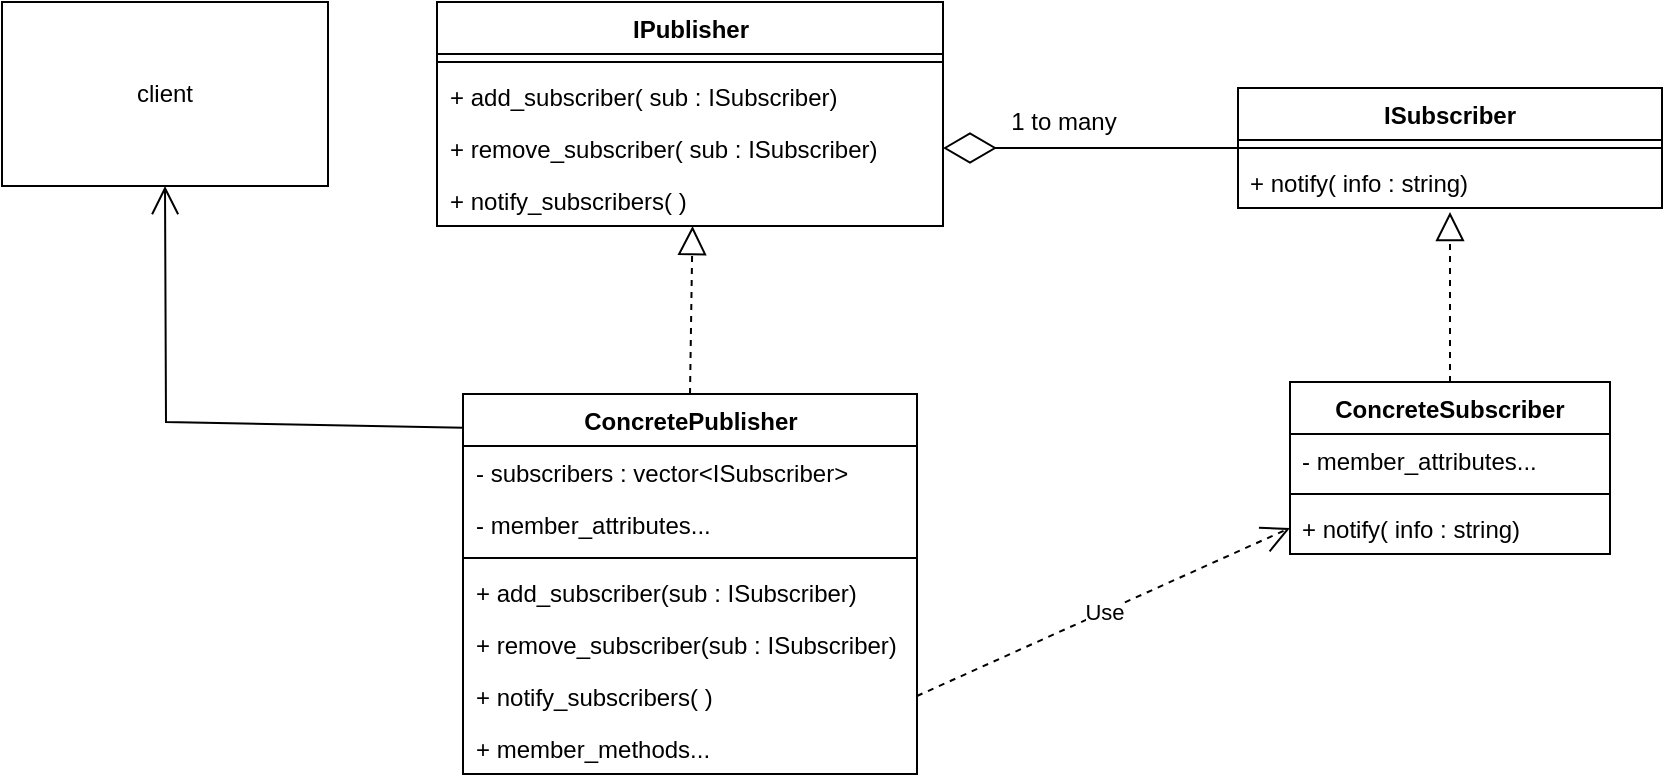 <mxfile version="26.0.15" pages="2">
  <diagram id="OWAr1SZFIpN9eFkTxH3F" name="theory">
    <mxGraphModel dx="1783" dy="496" grid="0" gridSize="10" guides="1" tooltips="1" connect="1" arrows="1" fold="1" page="1" pageScale="1" pageWidth="850" pageHeight="1100" math="0" shadow="0">
      <root>
        <mxCell id="0" />
        <mxCell id="1" parent="0" />
        <mxCell id="2M_v0jbegpfYsW7TP-_k-1" value="IPublisher" style="swimlane;fontStyle=1;align=center;verticalAlign=top;childLayout=stackLayout;horizontal=1;startSize=26;horizontalStack=0;resizeParent=1;resizeParentMax=0;resizeLast=0;collapsible=1;marginBottom=0;whiteSpace=wrap;html=1;" vertex="1" parent="1">
          <mxGeometry x="169.5" y="496" width="253" height="112" as="geometry" />
        </mxCell>
        <mxCell id="2M_v0jbegpfYsW7TP-_k-2" value="" style="line;strokeWidth=1;fillColor=none;align=left;verticalAlign=middle;spacingTop=-1;spacingLeft=3;spacingRight=3;rotatable=0;labelPosition=right;points=[];portConstraint=eastwest;strokeColor=inherit;" vertex="1" parent="2M_v0jbegpfYsW7TP-_k-1">
          <mxGeometry y="26" width="253" height="8" as="geometry" />
        </mxCell>
        <mxCell id="2M_v0jbegpfYsW7TP-_k-3" value="+ add_subscriber( sub : ISubscriber)" style="text;strokeColor=none;fillColor=none;align=left;verticalAlign=top;spacingLeft=4;spacingRight=4;overflow=hidden;rotatable=0;points=[[0,0.5],[1,0.5]];portConstraint=eastwest;whiteSpace=wrap;html=1;" vertex="1" parent="2M_v0jbegpfYsW7TP-_k-1">
          <mxGeometry y="34" width="253" height="26" as="geometry" />
        </mxCell>
        <mxCell id="2M_v0jbegpfYsW7TP-_k-4" value="+ remove_subscriber( sub : ISubscriber)" style="text;strokeColor=none;fillColor=none;align=left;verticalAlign=top;spacingLeft=4;spacingRight=4;overflow=hidden;rotatable=0;points=[[0,0.5],[1,0.5]];portConstraint=eastwest;whiteSpace=wrap;html=1;" vertex="1" parent="2M_v0jbegpfYsW7TP-_k-1">
          <mxGeometry y="60" width="253" height="26" as="geometry" />
        </mxCell>
        <mxCell id="2M_v0jbegpfYsW7TP-_k-5" value="+ notify_subscribers( )" style="text;strokeColor=none;fillColor=none;align=left;verticalAlign=top;spacingLeft=4;spacingRight=4;overflow=hidden;rotatable=0;points=[[0,0.5],[1,0.5]];portConstraint=eastwest;whiteSpace=wrap;html=1;" vertex="1" parent="2M_v0jbegpfYsW7TP-_k-1">
          <mxGeometry y="86" width="253" height="26" as="geometry" />
        </mxCell>
        <mxCell id="2M_v0jbegpfYsW7TP-_k-6" value="ISubscriber" style="swimlane;fontStyle=1;align=center;verticalAlign=top;childLayout=stackLayout;horizontal=1;startSize=26;horizontalStack=0;resizeParent=1;resizeParentMax=0;resizeLast=0;collapsible=1;marginBottom=0;whiteSpace=wrap;html=1;" vertex="1" parent="1">
          <mxGeometry x="570" y="539" width="212" height="60" as="geometry" />
        </mxCell>
        <mxCell id="2M_v0jbegpfYsW7TP-_k-7" value="" style="line;strokeWidth=1;fillColor=none;align=left;verticalAlign=middle;spacingTop=-1;spacingLeft=3;spacingRight=3;rotatable=0;labelPosition=right;points=[];portConstraint=eastwest;strokeColor=inherit;" vertex="1" parent="2M_v0jbegpfYsW7TP-_k-6">
          <mxGeometry y="26" width="212" height="8" as="geometry" />
        </mxCell>
        <mxCell id="2M_v0jbegpfYsW7TP-_k-8" value="+ notify( info : string)" style="text;strokeColor=none;fillColor=none;align=left;verticalAlign=top;spacingLeft=4;spacingRight=4;overflow=hidden;rotatable=0;points=[[0,0.5],[1,0.5]];portConstraint=eastwest;whiteSpace=wrap;html=1;" vertex="1" parent="2M_v0jbegpfYsW7TP-_k-6">
          <mxGeometry y="34" width="212" height="26" as="geometry" />
        </mxCell>
        <mxCell id="2M_v0jbegpfYsW7TP-_k-9" value="ConcretePublisher" style="swimlane;fontStyle=1;align=center;verticalAlign=top;childLayout=stackLayout;horizontal=1;startSize=26;horizontalStack=0;resizeParent=1;resizeParentMax=0;resizeLast=0;collapsible=1;marginBottom=0;whiteSpace=wrap;html=1;" vertex="1" parent="1">
          <mxGeometry x="182.5" y="692" width="227" height="190" as="geometry" />
        </mxCell>
        <mxCell id="2M_v0jbegpfYsW7TP-_k-10" value="- subscribers : vector&amp;lt;ISubscriber&amp;gt;" style="text;strokeColor=none;fillColor=none;align=left;verticalAlign=top;spacingLeft=4;spacingRight=4;overflow=hidden;rotatable=0;points=[[0,0.5],[1,0.5]];portConstraint=eastwest;whiteSpace=wrap;html=1;" vertex="1" parent="2M_v0jbegpfYsW7TP-_k-9">
          <mxGeometry y="26" width="227" height="26" as="geometry" />
        </mxCell>
        <mxCell id="2M_v0jbegpfYsW7TP-_k-11" value="- member_attributes..." style="text;strokeColor=none;fillColor=none;align=left;verticalAlign=top;spacingLeft=4;spacingRight=4;overflow=hidden;rotatable=0;points=[[0,0.5],[1,0.5]];portConstraint=eastwest;whiteSpace=wrap;html=1;" vertex="1" parent="2M_v0jbegpfYsW7TP-_k-9">
          <mxGeometry y="52" width="227" height="26" as="geometry" />
        </mxCell>
        <mxCell id="2M_v0jbegpfYsW7TP-_k-12" value="" style="line;strokeWidth=1;fillColor=none;align=left;verticalAlign=middle;spacingTop=-1;spacingLeft=3;spacingRight=3;rotatable=0;labelPosition=right;points=[];portConstraint=eastwest;strokeColor=inherit;" vertex="1" parent="2M_v0jbegpfYsW7TP-_k-9">
          <mxGeometry y="78" width="227" height="8" as="geometry" />
        </mxCell>
        <mxCell id="2M_v0jbegpfYsW7TP-_k-13" value="+ add_subscriber(sub : ISubscriber)" style="text;strokeColor=none;fillColor=none;align=left;verticalAlign=top;spacingLeft=4;spacingRight=4;overflow=hidden;rotatable=0;points=[[0,0.5],[1,0.5]];portConstraint=eastwest;whiteSpace=wrap;html=1;" vertex="1" parent="2M_v0jbegpfYsW7TP-_k-9">
          <mxGeometry y="86" width="227" height="26" as="geometry" />
        </mxCell>
        <mxCell id="2M_v0jbegpfYsW7TP-_k-14" value="+ remove_subscriber(sub : ISubscriber)" style="text;strokeColor=none;fillColor=none;align=left;verticalAlign=top;spacingLeft=4;spacingRight=4;overflow=hidden;rotatable=0;points=[[0,0.5],[1,0.5]];portConstraint=eastwest;whiteSpace=wrap;html=1;" vertex="1" parent="2M_v0jbegpfYsW7TP-_k-9">
          <mxGeometry y="112" width="227" height="26" as="geometry" />
        </mxCell>
        <mxCell id="2M_v0jbegpfYsW7TP-_k-16" value="+ notify_subscribers( )" style="text;strokeColor=none;fillColor=none;align=left;verticalAlign=top;spacingLeft=4;spacingRight=4;overflow=hidden;rotatable=0;points=[[0,0.5],[1,0.5]];portConstraint=eastwest;whiteSpace=wrap;html=1;" vertex="1" parent="2M_v0jbegpfYsW7TP-_k-9">
          <mxGeometry y="138" width="227" height="26" as="geometry" />
        </mxCell>
        <mxCell id="2M_v0jbegpfYsW7TP-_k-29" value="+ member_methods..." style="text;strokeColor=none;fillColor=none;align=left;verticalAlign=top;spacingLeft=4;spacingRight=4;overflow=hidden;rotatable=0;points=[[0,0.5],[1,0.5]];portConstraint=eastwest;whiteSpace=wrap;html=1;" vertex="1" parent="2M_v0jbegpfYsW7TP-_k-9">
          <mxGeometry y="164" width="227" height="26" as="geometry" />
        </mxCell>
        <mxCell id="2M_v0jbegpfYsW7TP-_k-17" value="ConcreteSubscriber" style="swimlane;fontStyle=1;align=center;verticalAlign=top;childLayout=stackLayout;horizontal=1;startSize=26;horizontalStack=0;resizeParent=1;resizeParentMax=0;resizeLast=0;collapsible=1;marginBottom=0;whiteSpace=wrap;html=1;" vertex="1" parent="1">
          <mxGeometry x="596" y="686" width="160" height="86" as="geometry" />
        </mxCell>
        <mxCell id="2M_v0jbegpfYsW7TP-_k-18" value="- member_attributes..." style="text;strokeColor=none;fillColor=none;align=left;verticalAlign=top;spacingLeft=4;spacingRight=4;overflow=hidden;rotatable=0;points=[[0,0.5],[1,0.5]];portConstraint=eastwest;whiteSpace=wrap;html=1;" vertex="1" parent="2M_v0jbegpfYsW7TP-_k-17">
          <mxGeometry y="26" width="160" height="26" as="geometry" />
        </mxCell>
        <mxCell id="2M_v0jbegpfYsW7TP-_k-19" value="" style="line;strokeWidth=1;fillColor=none;align=left;verticalAlign=middle;spacingTop=-1;spacingLeft=3;spacingRight=3;rotatable=0;labelPosition=right;points=[];portConstraint=eastwest;strokeColor=inherit;" vertex="1" parent="2M_v0jbegpfYsW7TP-_k-17">
          <mxGeometry y="52" width="160" height="8" as="geometry" />
        </mxCell>
        <mxCell id="2M_v0jbegpfYsW7TP-_k-20" value="+ notify( info : string)" style="text;strokeColor=none;fillColor=none;align=left;verticalAlign=top;spacingLeft=4;spacingRight=4;overflow=hidden;rotatable=0;points=[[0,0.5],[1,0.5]];portConstraint=eastwest;whiteSpace=wrap;html=1;" vertex="1" parent="2M_v0jbegpfYsW7TP-_k-17">
          <mxGeometry y="60" width="160" height="26" as="geometry" />
        </mxCell>
        <mxCell id="2M_v0jbegpfYsW7TP-_k-21" value="" style="endArrow=diamondThin;endFill=0;endSize=24;html=1;rounded=0;exitX=0;exitY=0.5;exitDx=0;exitDy=0;" edge="1" parent="1" source="2M_v0jbegpfYsW7TP-_k-6" target="2M_v0jbegpfYsW7TP-_k-4">
          <mxGeometry width="160" relative="1" as="geometry">
            <mxPoint x="434" y="576" as="sourcePoint" />
            <mxPoint x="486" y="716" as="targetPoint" />
          </mxGeometry>
        </mxCell>
        <mxCell id="2M_v0jbegpfYsW7TP-_k-22" value="1 to many" style="text;html=1;align=center;verticalAlign=middle;whiteSpace=wrap;rounded=0;" vertex="1" parent="1">
          <mxGeometry x="453" y="541" width="60" height="30" as="geometry" />
        </mxCell>
        <mxCell id="2M_v0jbegpfYsW7TP-_k-23" value="" style="endArrow=block;dashed=1;endFill=0;endSize=12;html=1;rounded=0;exitX=0.5;exitY=0;exitDx=0;exitDy=0;entryX=0.505;entryY=1;entryDx=0;entryDy=0;entryPerimeter=0;" edge="1" parent="1" source="2M_v0jbegpfYsW7TP-_k-9" target="2M_v0jbegpfYsW7TP-_k-5">
          <mxGeometry width="160" relative="1" as="geometry">
            <mxPoint x="522" y="665" as="sourcePoint" />
            <mxPoint x="682" y="665" as="targetPoint" />
          </mxGeometry>
        </mxCell>
        <mxCell id="2M_v0jbegpfYsW7TP-_k-24" value="" style="endArrow=block;dashed=1;endFill=0;endSize=12;html=1;rounded=0;entryX=0.5;entryY=1.077;entryDx=0;entryDy=0;entryPerimeter=0;exitX=0.5;exitY=0;exitDx=0;exitDy=0;" edge="1" parent="1" source="2M_v0jbegpfYsW7TP-_k-17" target="2M_v0jbegpfYsW7TP-_k-8">
          <mxGeometry width="160" relative="1" as="geometry">
            <mxPoint x="536" y="634" as="sourcePoint" />
            <mxPoint x="696" y="634" as="targetPoint" />
          </mxGeometry>
        </mxCell>
        <mxCell id="2M_v0jbegpfYsW7TP-_k-25" value="client" style="html=1;whiteSpace=wrap;" vertex="1" parent="1">
          <mxGeometry x="-48" y="496" width="163" height="92" as="geometry" />
        </mxCell>
        <mxCell id="2M_v0jbegpfYsW7TP-_k-27" value="Use" style="endArrow=open;endSize=12;dashed=1;html=1;rounded=0;entryX=0;entryY=0.5;entryDx=0;entryDy=0;exitX=1;exitY=0.5;exitDx=0;exitDy=0;" edge="1" parent="1" source="2M_v0jbegpfYsW7TP-_k-16" target="2M_v0jbegpfYsW7TP-_k-20">
          <mxGeometry width="160" relative="1" as="geometry">
            <mxPoint x="441" y="675" as="sourcePoint" />
            <mxPoint x="601" y="675" as="targetPoint" />
          </mxGeometry>
        </mxCell>
        <mxCell id="2M_v0jbegpfYsW7TP-_k-28" value="" style="endArrow=open;endFill=1;endSize=12;html=1;rounded=0;exitX=0.002;exitY=0.089;exitDx=0;exitDy=0;exitPerimeter=0;entryX=0.5;entryY=1;entryDx=0;entryDy=0;" edge="1" parent="1" source="2M_v0jbegpfYsW7TP-_k-9" target="2M_v0jbegpfYsW7TP-_k-25">
          <mxGeometry width="160" relative="1" as="geometry">
            <mxPoint x="344" y="588" as="sourcePoint" />
            <mxPoint x="504" y="588" as="targetPoint" />
            <Array as="points">
              <mxPoint x="34" y="706" />
            </Array>
          </mxGeometry>
        </mxCell>
      </root>
    </mxGraphModel>
  </diagram>
  <diagram name="application" id="KfYiBHLDCIO1Wbbm7GU9">
    <mxGraphModel dx="1970" dy="387" grid="0" gridSize="10" guides="1" tooltips="1" connect="1" arrows="1" fold="1" page="1" pageScale="1" pageWidth="850" pageHeight="1100" math="0" shadow="0">
      <root>
        <mxCell id="0" />
        <mxCell id="1" parent="0" />
        <mxCell id="-tC42EoGqrNfRJQ-GM8F-10" value="IPublisher" style="swimlane;fontStyle=1;align=center;verticalAlign=top;childLayout=stackLayout;horizontal=1;startSize=26;horizontalStack=0;resizeParent=1;resizeParentMax=0;resizeLast=0;collapsible=1;marginBottom=0;whiteSpace=wrap;html=1;" parent="1" vertex="1">
          <mxGeometry x="169.5" y="496" width="253" height="112" as="geometry" />
        </mxCell>
        <mxCell id="-tC42EoGqrNfRJQ-GM8F-12" value="" style="line;strokeWidth=1;fillColor=none;align=left;verticalAlign=middle;spacingTop=-1;spacingLeft=3;spacingRight=3;rotatable=0;labelPosition=right;points=[];portConstraint=eastwest;strokeColor=inherit;" parent="-tC42EoGqrNfRJQ-GM8F-10" vertex="1">
          <mxGeometry y="26" width="253" height="8" as="geometry" />
        </mxCell>
        <mxCell id="-tC42EoGqrNfRJQ-GM8F-13" value="+ add_subscriber( sub : ISubscriber)" style="text;strokeColor=none;fillColor=none;align=left;verticalAlign=top;spacingLeft=4;spacingRight=4;overflow=hidden;rotatable=0;points=[[0,0.5],[1,0.5]];portConstraint=eastwest;whiteSpace=wrap;html=1;" parent="-tC42EoGqrNfRJQ-GM8F-10" vertex="1">
          <mxGeometry y="34" width="253" height="26" as="geometry" />
        </mxCell>
        <mxCell id="-tC42EoGqrNfRJQ-GM8F-14" value="+ remove_subscriber( sub : ISubscriber)" style="text;strokeColor=none;fillColor=none;align=left;verticalAlign=top;spacingLeft=4;spacingRight=4;overflow=hidden;rotatable=0;points=[[0,0.5],[1,0.5]];portConstraint=eastwest;whiteSpace=wrap;html=1;" parent="-tC42EoGqrNfRJQ-GM8F-10" vertex="1">
          <mxGeometry y="60" width="253" height="26" as="geometry" />
        </mxCell>
        <mxCell id="-tC42EoGqrNfRJQ-GM8F-15" value="+ notify_subscribers( )" style="text;strokeColor=none;fillColor=none;align=left;verticalAlign=top;spacingLeft=4;spacingRight=4;overflow=hidden;rotatable=0;points=[[0,0.5],[1,0.5]];portConstraint=eastwest;whiteSpace=wrap;html=1;" parent="-tC42EoGqrNfRJQ-GM8F-10" vertex="1">
          <mxGeometry y="86" width="253" height="26" as="geometry" />
        </mxCell>
        <mxCell id="-tC42EoGqrNfRJQ-GM8F-16" value="ISubscriber" style="swimlane;fontStyle=1;align=center;verticalAlign=top;childLayout=stackLayout;horizontal=1;startSize=26;horizontalStack=0;resizeParent=1;resizeParentMax=0;resizeLast=0;collapsible=1;marginBottom=0;whiteSpace=wrap;html=1;" parent="1" vertex="1">
          <mxGeometry x="570" y="539" width="212" height="60" as="geometry" />
        </mxCell>
        <mxCell id="-tC42EoGqrNfRJQ-GM8F-18" value="" style="line;strokeWidth=1;fillColor=none;align=left;verticalAlign=middle;spacingTop=-1;spacingLeft=3;spacingRight=3;rotatable=0;labelPosition=right;points=[];portConstraint=eastwest;strokeColor=inherit;" parent="-tC42EoGqrNfRJQ-GM8F-16" vertex="1">
          <mxGeometry y="26" width="212" height="8" as="geometry" />
        </mxCell>
        <mxCell id="-tC42EoGqrNfRJQ-GM8F-19" value="+ notify( info : string)" style="text;strokeColor=none;fillColor=none;align=left;verticalAlign=top;spacingLeft=4;spacingRight=4;overflow=hidden;rotatable=0;points=[[0,0.5],[1,0.5]];portConstraint=eastwest;whiteSpace=wrap;html=1;" parent="-tC42EoGqrNfRJQ-GM8F-16" vertex="1">
          <mxGeometry y="34" width="212" height="26" as="geometry" />
        </mxCell>
        <mxCell id="-tC42EoGqrNfRJQ-GM8F-22" value="CommitNotifier" style="swimlane;fontStyle=1;align=center;verticalAlign=top;childLayout=stackLayout;horizontal=1;startSize=26;horizontalStack=0;resizeParent=1;resizeParentMax=0;resizeLast=0;collapsible=1;marginBottom=0;whiteSpace=wrap;html=1;" parent="1" vertex="1">
          <mxGeometry x="182.5" y="689" width="227" height="190" as="geometry" />
        </mxCell>
        <mxCell id="-tC42EoGqrNfRJQ-GM8F-26" value="- devs : vector&amp;lt;ISubscriber&amp;gt;" style="text;strokeColor=none;fillColor=none;align=left;verticalAlign=top;spacingLeft=4;spacingRight=4;overflow=hidden;rotatable=0;points=[[0,0.5],[1,0.5]];portConstraint=eastwest;whiteSpace=wrap;html=1;" parent="-tC42EoGqrNfRJQ-GM8F-22" vertex="1">
          <mxGeometry y="26" width="227" height="26" as="geometry" />
        </mxCell>
        <mxCell id="RQ_l0IiYejabrdTlGXIu-1" value="- latest_commit_hash : string" style="text;strokeColor=none;fillColor=none;align=left;verticalAlign=top;spacingLeft=4;spacingRight=4;overflow=hidden;rotatable=0;points=[[0,0.5],[1,0.5]];portConstraint=eastwest;whiteSpace=wrap;html=1;" vertex="1" parent="-tC42EoGqrNfRJQ-GM8F-22">
          <mxGeometry y="52" width="227" height="26" as="geometry" />
        </mxCell>
        <mxCell id="-tC42EoGqrNfRJQ-GM8F-24" value="" style="line;strokeWidth=1;fillColor=none;align=left;verticalAlign=middle;spacingTop=-1;spacingLeft=3;spacingRight=3;rotatable=0;labelPosition=right;points=[];portConstraint=eastwest;strokeColor=inherit;" parent="-tC42EoGqrNfRJQ-GM8F-22" vertex="1">
          <mxGeometry y="78" width="227" height="8" as="geometry" />
        </mxCell>
        <mxCell id="-tC42EoGqrNfRJQ-GM8F-25" value="+ add_subscriber(dev : ISubscriber)" style="text;strokeColor=none;fillColor=none;align=left;verticalAlign=top;spacingLeft=4;spacingRight=4;overflow=hidden;rotatable=0;points=[[0,0.5],[1,0.5]];portConstraint=eastwest;whiteSpace=wrap;html=1;" parent="-tC42EoGqrNfRJQ-GM8F-22" vertex="1">
          <mxGeometry y="86" width="227" height="26" as="geometry" />
        </mxCell>
        <mxCell id="-tC42EoGqrNfRJQ-GM8F-27" value="+ remove_subscriber(dev : ISubscriber)" style="text;strokeColor=none;fillColor=none;align=left;verticalAlign=top;spacingLeft=4;spacingRight=4;overflow=hidden;rotatable=0;points=[[0,0.5],[1,0.5]];portConstraint=eastwest;whiteSpace=wrap;html=1;" parent="-tC42EoGqrNfRJQ-GM8F-22" vertex="1">
          <mxGeometry y="112" width="227" height="26" as="geometry" />
        </mxCell>
        <mxCell id="RQ_l0IiYejabrdTlGXIu-2" value="+ set_latest_commit(hash : string)" style="text;strokeColor=none;fillColor=none;align=left;verticalAlign=top;spacingLeft=4;spacingRight=4;overflow=hidden;rotatable=0;points=[[0,0.5],[1,0.5]];portConstraint=eastwest;whiteSpace=wrap;html=1;" vertex="1" parent="-tC42EoGqrNfRJQ-GM8F-22">
          <mxGeometry y="138" width="227" height="26" as="geometry" />
        </mxCell>
        <mxCell id="-tC42EoGqrNfRJQ-GM8F-28" value="+ notify_subscribers( )" style="text;strokeColor=none;fillColor=none;align=left;verticalAlign=top;spacingLeft=4;spacingRight=4;overflow=hidden;rotatable=0;points=[[0,0.5],[1,0.5]];portConstraint=eastwest;whiteSpace=wrap;html=1;" parent="-tC42EoGqrNfRJQ-GM8F-22" vertex="1">
          <mxGeometry y="164" width="227" height="26" as="geometry" />
        </mxCell>
        <mxCell id="-tC42EoGqrNfRJQ-GM8F-30" value="Dev" style="swimlane;fontStyle=1;align=center;verticalAlign=top;childLayout=stackLayout;horizontal=1;startSize=26;horizontalStack=0;resizeParent=1;resizeParentMax=0;resizeLast=0;collapsible=1;marginBottom=0;whiteSpace=wrap;html=1;" parent="1" vertex="1">
          <mxGeometry x="596" y="686" width="160" height="86" as="geometry" />
        </mxCell>
        <mxCell id="-tC42EoGqrNfRJQ-GM8F-31" value="- user_name : string" style="text;strokeColor=none;fillColor=none;align=left;verticalAlign=top;spacingLeft=4;spacingRight=4;overflow=hidden;rotatable=0;points=[[0,0.5],[1,0.5]];portConstraint=eastwest;whiteSpace=wrap;html=1;" parent="-tC42EoGqrNfRJQ-GM8F-30" vertex="1">
          <mxGeometry y="26" width="160" height="26" as="geometry" />
        </mxCell>
        <mxCell id="-tC42EoGqrNfRJQ-GM8F-32" value="" style="line;strokeWidth=1;fillColor=none;align=left;verticalAlign=middle;spacingTop=-1;spacingLeft=3;spacingRight=3;rotatable=0;labelPosition=right;points=[];portConstraint=eastwest;strokeColor=inherit;" parent="-tC42EoGqrNfRJQ-GM8F-30" vertex="1">
          <mxGeometry y="52" width="160" height="8" as="geometry" />
        </mxCell>
        <mxCell id="-tC42EoGqrNfRJQ-GM8F-33" value="+ notify( info : string)" style="text;strokeColor=none;fillColor=none;align=left;verticalAlign=top;spacingLeft=4;spacingRight=4;overflow=hidden;rotatable=0;points=[[0,0.5],[1,0.5]];portConstraint=eastwest;whiteSpace=wrap;html=1;" parent="-tC42EoGqrNfRJQ-GM8F-30" vertex="1">
          <mxGeometry y="60" width="160" height="26" as="geometry" />
        </mxCell>
        <mxCell id="-tC42EoGqrNfRJQ-GM8F-36" value="" style="endArrow=diamondThin;endFill=0;endSize=24;html=1;rounded=0;exitX=0;exitY=0.5;exitDx=0;exitDy=0;" parent="1" source="-tC42EoGqrNfRJQ-GM8F-16" target="-tC42EoGqrNfRJQ-GM8F-14" edge="1">
          <mxGeometry width="160" relative="1" as="geometry">
            <mxPoint x="434" y="576" as="sourcePoint" />
            <mxPoint x="486" y="716" as="targetPoint" />
          </mxGeometry>
        </mxCell>
        <mxCell id="-tC42EoGqrNfRJQ-GM8F-37" value="1 to many" style="text;html=1;align=center;verticalAlign=middle;whiteSpace=wrap;rounded=0;" parent="1" vertex="1">
          <mxGeometry x="453" y="541" width="60" height="30" as="geometry" />
        </mxCell>
        <mxCell id="-tC42EoGqrNfRJQ-GM8F-51" value="" style="endArrow=block;dashed=1;endFill=0;endSize=12;html=1;rounded=0;exitX=0.5;exitY=0;exitDx=0;exitDy=0;entryX=0.505;entryY=1;entryDx=0;entryDy=0;entryPerimeter=0;" parent="1" source="-tC42EoGqrNfRJQ-GM8F-22" target="-tC42EoGqrNfRJQ-GM8F-15" edge="1">
          <mxGeometry width="160" relative="1" as="geometry">
            <mxPoint x="522" y="665" as="sourcePoint" />
            <mxPoint x="682" y="665" as="targetPoint" />
          </mxGeometry>
        </mxCell>
        <mxCell id="-tC42EoGqrNfRJQ-GM8F-52" value="" style="endArrow=block;dashed=1;endFill=0;endSize=12;html=1;rounded=0;entryX=0.5;entryY=1.077;entryDx=0;entryDy=0;entryPerimeter=0;exitX=0.5;exitY=0;exitDx=0;exitDy=0;" parent="1" source="-tC42EoGqrNfRJQ-GM8F-30" target="-tC42EoGqrNfRJQ-GM8F-19" edge="1">
          <mxGeometry width="160" relative="1" as="geometry">
            <mxPoint x="536" y="634" as="sourcePoint" />
            <mxPoint x="696" y="634" as="targetPoint" />
          </mxGeometry>
        </mxCell>
        <mxCell id="-tC42EoGqrNfRJQ-GM8F-57" value="VersionControlSystem" style="html=1;whiteSpace=wrap;" parent="1" vertex="1">
          <mxGeometry x="-48" y="496" width="163" height="92" as="geometry" />
        </mxCell>
        <mxCell id="-tC42EoGqrNfRJQ-GM8F-58" value="" style="endArrow=diamondThin;endFill=1;endSize=24;html=1;rounded=0;exitX=0.002;exitY=0.084;exitDx=0;exitDy=0;exitPerimeter=0;entryX=0.5;entryY=1;entryDx=0;entryDy=0;" parent="1" source="-tC42EoGqrNfRJQ-GM8F-22" edge="1" target="-tC42EoGqrNfRJQ-GM8F-57">
          <mxGeometry width="160" relative="1" as="geometry">
            <mxPoint x="249" y="673" as="sourcePoint" />
            <mxPoint x="99" y="597" as="targetPoint" />
            <Array as="points">
              <mxPoint x="34" y="705" />
            </Array>
          </mxGeometry>
        </mxCell>
        <mxCell id="RQ_l0IiYejabrdTlGXIu-3" value="Use" style="endArrow=open;endSize=12;dashed=1;html=1;rounded=0;entryX=0;entryY=0.5;entryDx=0;entryDy=0;exitX=1;exitY=0.5;exitDx=0;exitDy=0;" edge="1" parent="1" source="-tC42EoGqrNfRJQ-GM8F-28" target="-tC42EoGqrNfRJQ-GM8F-33">
          <mxGeometry width="160" relative="1" as="geometry">
            <mxPoint x="441" y="675" as="sourcePoint" />
            <mxPoint x="601" y="675" as="targetPoint" />
          </mxGeometry>
        </mxCell>
      </root>
    </mxGraphModel>
  </diagram>
</mxfile>

